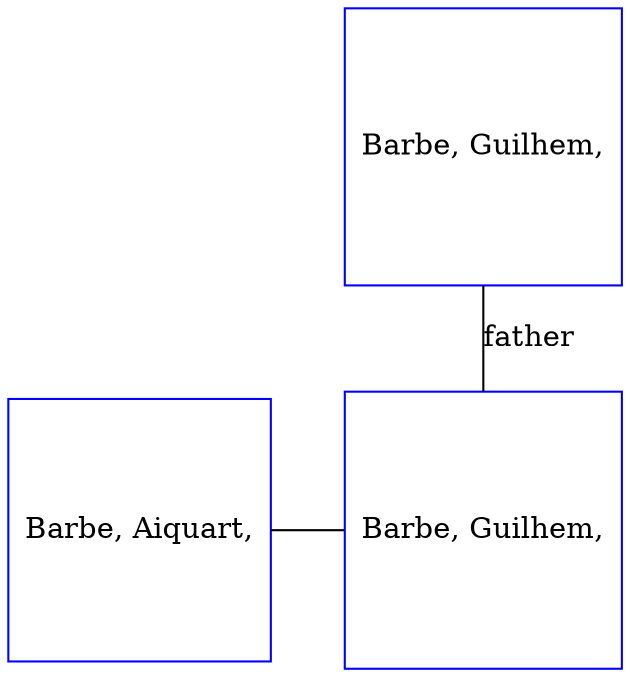 digraph D {
    edge [dir=none];    node [shape=box];    "007877"   [label="Barbe, Aiquart,", shape=box, regular=1, color="blue"] ;
"006789"   [label="Barbe, Guilhem,", shape=box, regular=1, color="blue"] ;
"006790"   [label="Barbe, Guilhem,", shape=box, regular=1, color="blue"] ;
{rank=same; 007877->006789};
006790->006789 [label="father",arrowsize=0.0]; 
}